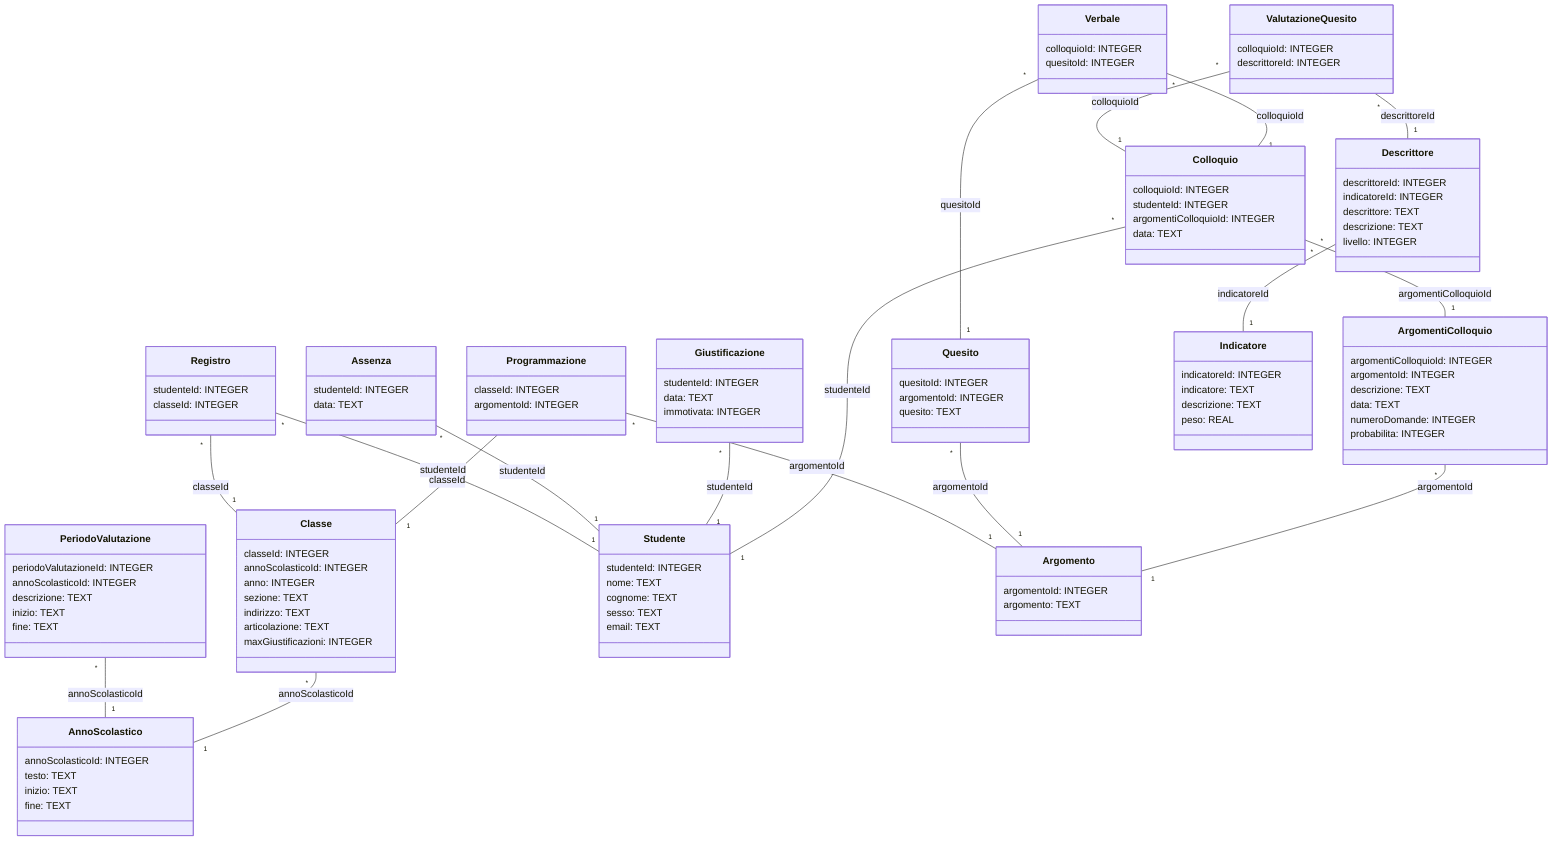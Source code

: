 classDiagram
class AnnoScolastico {
	annoScolasticoId: INTEGER
	testo: TEXT
	inizio: TEXT
	fine: TEXT
}

class PeriodoValutazione {
	periodoValutazioneId: INTEGER
	annoScolasticoId: INTEGER
	descrizione: TEXT
	inizio: TEXT
	fine: TEXT
}

class Classe {
	classeId: INTEGER
	annoScolasticoId: INTEGER
	anno: INTEGER
	sezione: TEXT
	indirizzo: TEXT
	articolazione: TEXT
	maxGiustificazioni: INTEGER
}

class Studente {
	studenteId: INTEGER
	nome: TEXT
	cognome: TEXT
	sesso: TEXT
	email: TEXT
}

class Registro {
	studenteId: INTEGER
	classeId: INTEGER
}

class Argomento {
	argomentoId: INTEGER
	argomento: TEXT
}

class Programmazione {
	classeId: INTEGER
	argomentoId: INTEGER
}

class Quesito {
	quesitoId: INTEGER
	argomentoId: INTEGER
	quesito: TEXT
}

class Assenza {
	studenteId: INTEGER
	data: TEXT
}

class Giustificazione {
	studenteId: INTEGER
	data: TEXT
	immotivata: INTEGER
}

class ArgomentiColloquio {
	argomentiColloquioId: INTEGER
	argomentoId: INTEGER
	descrizione: TEXT
	data: TEXT
	numeroDomande: INTEGER
	probabilita: INTEGER
}

class Indicatore {
	indicatoreId: INTEGER
	indicatore: TEXT
	descrizione: TEXT
	peso: REAL
}

class Descrittore {
	descrittoreId: INTEGER
	indicatoreId: INTEGER
	descrittore: TEXT
	descrizione: TEXT
	livello: INTEGER
}

class Colloquio {
	colloquioId: INTEGER
	studenteId: INTEGER
	argomentiColloquioId: INTEGER
	data: TEXT
}

class ValutazioneQuesito {
	colloquioId: INTEGER
	descrittoreId: INTEGER
}

class Verbale {
	colloquioId: INTEGER
	quesitoId: INTEGER
}

PeriodoValutazione "*" -- "1" AnnoScolastico : annoScolasticoId
Classe "*" -- "1" AnnoScolastico : annoScolasticoId
Registro "*" -- "1" Classe : classeId
Registro "*" -- "1" Studente : studenteId
Programmazione "*" -- "1" Argomento : argomentoId
Programmazione "*" -- "1" Classe : classeId
Quesito "*" -- "1" Argomento : argomentoId
Assenza "*" -- "1" Studente : studenteId
Giustificazione "*" -- "1" Studente : studenteId
ArgomentiColloquio "*" -- "1" Argomento : argomentoId
Descrittore "*" -- "1" Indicatore : indicatoreId
Colloquio "*" -- "1" ArgomentiColloquio : argomentiColloquioId
Colloquio "*" -- "1" Studente : studenteId
ValutazioneQuesito "*" -- "1" Descrittore : descrittoreId
ValutazioneQuesito "*" -- "1" Colloquio : colloquioId
Verbale "*" -- "1" Quesito : quesitoId
Verbale "*" -- "1" Colloquio : colloquioId